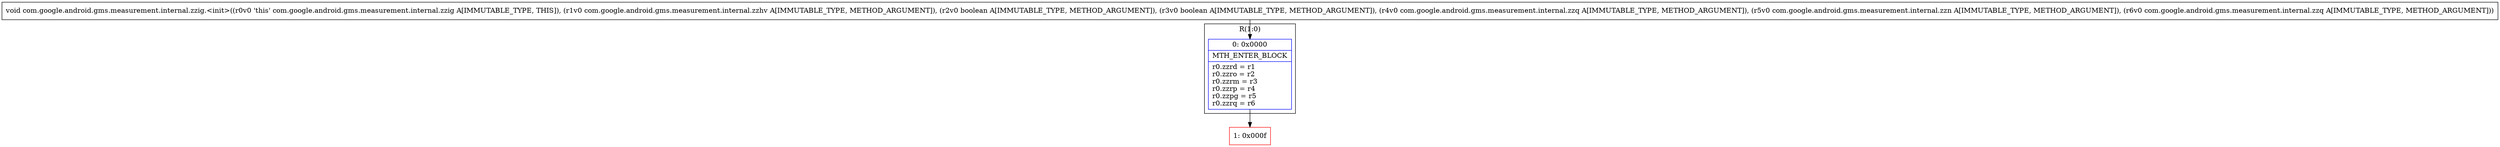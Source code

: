 digraph "CFG forcom.google.android.gms.measurement.internal.zzig.\<init\>(Lcom\/google\/android\/gms\/measurement\/internal\/zzhv;ZZLcom\/google\/android\/gms\/measurement\/internal\/zzq;Lcom\/google\/android\/gms\/measurement\/internal\/zzn;Lcom\/google\/android\/gms\/measurement\/internal\/zzq;)V" {
subgraph cluster_Region_678868249 {
label = "R(1:0)";
node [shape=record,color=blue];
Node_0 [shape=record,label="{0\:\ 0x0000|MTH_ENTER_BLOCK\l|r0.zzrd = r1\lr0.zzro = r2\lr0.zzrm = r3\lr0.zzrp = r4\lr0.zzpg = r5\lr0.zzrq = r6\l}"];
}
Node_1 [shape=record,color=red,label="{1\:\ 0x000f}"];
MethodNode[shape=record,label="{void com.google.android.gms.measurement.internal.zzig.\<init\>((r0v0 'this' com.google.android.gms.measurement.internal.zzig A[IMMUTABLE_TYPE, THIS]), (r1v0 com.google.android.gms.measurement.internal.zzhv A[IMMUTABLE_TYPE, METHOD_ARGUMENT]), (r2v0 boolean A[IMMUTABLE_TYPE, METHOD_ARGUMENT]), (r3v0 boolean A[IMMUTABLE_TYPE, METHOD_ARGUMENT]), (r4v0 com.google.android.gms.measurement.internal.zzq A[IMMUTABLE_TYPE, METHOD_ARGUMENT]), (r5v0 com.google.android.gms.measurement.internal.zzn A[IMMUTABLE_TYPE, METHOD_ARGUMENT]), (r6v0 com.google.android.gms.measurement.internal.zzq A[IMMUTABLE_TYPE, METHOD_ARGUMENT])) }"];
MethodNode -> Node_0;
Node_0 -> Node_1;
}

